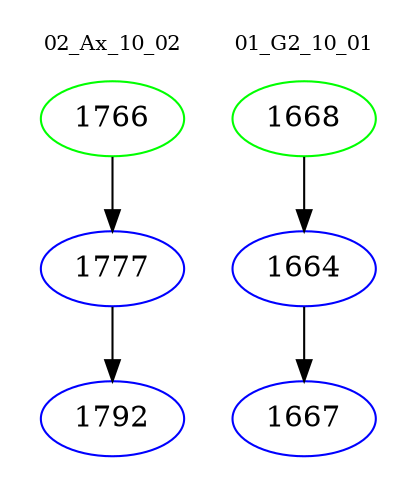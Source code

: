 digraph{
subgraph cluster_0 {
color = white
label = "02_Ax_10_02";
fontsize=10;
T0_1766 [label="1766", color="green"]
T0_1766 -> T0_1777 [color="black"]
T0_1777 [label="1777", color="blue"]
T0_1777 -> T0_1792 [color="black"]
T0_1792 [label="1792", color="blue"]
}
subgraph cluster_1 {
color = white
label = "01_G2_10_01";
fontsize=10;
T1_1668 [label="1668", color="green"]
T1_1668 -> T1_1664 [color="black"]
T1_1664 [label="1664", color="blue"]
T1_1664 -> T1_1667 [color="black"]
T1_1667 [label="1667", color="blue"]
}
}
